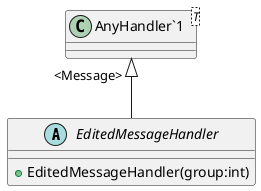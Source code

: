 @startuml
abstract class EditedMessageHandler {
    + EditedMessageHandler(group:int)
}
class "AnyHandler`1"<T> {
}
"AnyHandler`1" "<Message>" <|-- EditedMessageHandler
@enduml
